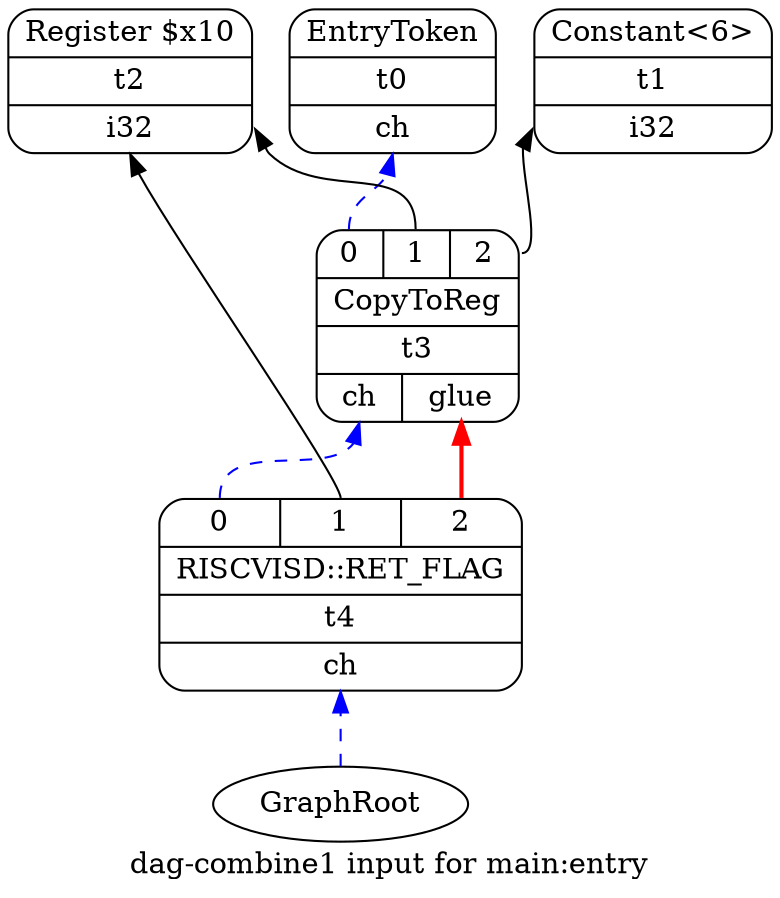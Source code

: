 digraph "dag-combine1 input for main:entry" {
	rankdir="BT";
	label="dag-combine1 input for main:entry";

	Node0x7f8e9bf17df8 [shape=record,shape=Mrecord,label="{EntryToken|t0|{<d0>ch}}"];
	Node0x7f8e9c0b6400 [shape=record,shape=Mrecord,label="{Constant\<6\>|t1|{<d0>i32}}"];
	Node0x7f8e9c0b6468 [shape=record,shape=Mrecord,label="{Register $x10|t2|{<d0>i32}}"];
	Node0x7f8e9c0b64d0 [shape=record,shape=Mrecord,label="{{<s0>0|<s1>1|<s2>2}|CopyToReg|t3|{<d0>ch|<d1>glue}}"];
	Node0x7f8e9c0b64d0:s0 -> Node0x7f8e9bf17df8:d0[color=blue,style=dashed];
	Node0x7f8e9c0b64d0:s1 -> Node0x7f8e9c0b6468:d0;
	Node0x7f8e9c0b64d0:s2 -> Node0x7f8e9c0b6400:d0;
	Node0x7f8e9c0b6538 [shape=record,shape=Mrecord,label="{{<s0>0|<s1>1|<s2>2}|RISCVISD::RET_FLAG|t4|{<d0>ch}}"];
	Node0x7f8e9c0b6538:s0 -> Node0x7f8e9c0b64d0:d0[color=blue,style=dashed];
	Node0x7f8e9c0b6538:s1 -> Node0x7f8e9c0b6468:d0;
	Node0x7f8e9c0b6538:s2 -> Node0x7f8e9c0b64d0:d1[color=red,style=bold];
	Node0x0[ plaintext=circle, label ="GraphRoot"];
	Node0x0 -> Node0x7f8e9c0b6538:d0[color=blue,style=dashed];
}
